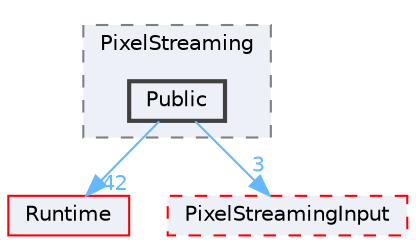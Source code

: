 digraph "Public"
{
 // INTERACTIVE_SVG=YES
 // LATEX_PDF_SIZE
  bgcolor="transparent";
  edge [fontname=Helvetica,fontsize=10,labelfontname=Helvetica,labelfontsize=10];
  node [fontname=Helvetica,fontsize=10,shape=box,height=0.2,width=0.4];
  compound=true
  subgraph clusterdir_b05422e79be6edb2d2b8903dd528c3ae {
    graph [ bgcolor="#edf0f7", pencolor="grey50", label="PixelStreaming", fontname=Helvetica,fontsize=10 style="filled,dashed", URL="dir_b05422e79be6edb2d2b8903dd528c3ae.html",tooltip=""]
  dir_1f89a218e26be45fac83e06e54e1da6c [label="Public", fillcolor="#edf0f7", color="grey25", style="filled,bold", URL="dir_1f89a218e26be45fac83e06e54e1da6c.html",tooltip=""];
  }
  dir_7536b172fbd480bfd146a1b1acd6856b [label="Runtime", fillcolor="#edf0f7", color="red", style="filled", URL="dir_7536b172fbd480bfd146a1b1acd6856b.html",tooltip=""];
  dir_92605e62cebe009eea6bf743563bddea [label="PixelStreamingInput", fillcolor="#edf0f7", color="red", style="filled,dashed", URL="dir_92605e62cebe009eea6bf743563bddea.html",tooltip=""];
  dir_1f89a218e26be45fac83e06e54e1da6c->dir_7536b172fbd480bfd146a1b1acd6856b [headlabel="42", labeldistance=1.5 headhref="dir_000839_000984.html" href="dir_000839_000984.html" color="steelblue1" fontcolor="steelblue1"];
  dir_1f89a218e26be45fac83e06e54e1da6c->dir_92605e62cebe009eea6bf743563bddea [headlabel="3", labeldistance=1.5 headhref="dir_000839_000753.html" href="dir_000839_000753.html" color="steelblue1" fontcolor="steelblue1"];
}

